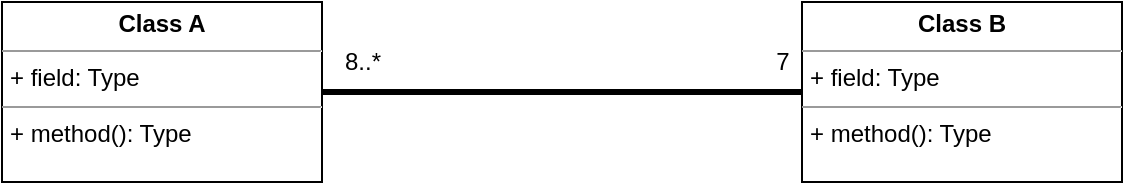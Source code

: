 <mxfile>
    <diagram id="hZXoX30witpWKnPxm7xM" name="Aufgabe_4a">
        <mxGraphModel dx="1022" dy="491" grid="1" gridSize="10" guides="1" tooltips="1" connect="1" arrows="1" fold="1" page="1" pageScale="1" pageWidth="827" pageHeight="1169" math="0" shadow="0">
            <root>
                <mxCell id="0"/>
                <mxCell id="1" parent="0"/>
                <mxCell id="2" value="&lt;p style=&quot;margin: 0px ; margin-top: 4px ; text-align: center&quot;&gt;&lt;b&gt;Class B&lt;br&gt;&lt;/b&gt;&lt;/p&gt;&lt;hr size=&quot;1&quot;&gt;&lt;p style=&quot;margin: 0px ; margin-left: 4px&quot;&gt;+ field: Type&lt;/p&gt;&lt;hr size=&quot;1&quot;&gt;&lt;p style=&quot;margin: 0px ; margin-left: 4px&quot;&gt;+ method(): Type&lt;/p&gt;" style="verticalAlign=top;align=left;overflow=fill;fontSize=12;fontFamily=Helvetica;html=1;" vertex="1" parent="1">
                    <mxGeometry x="470" y="160" width="160" height="90" as="geometry"/>
                </mxCell>
                <mxCell id="3" value="&lt;p style=&quot;margin: 0px ; margin-top: 4px ; text-align: center&quot;&gt;&lt;b&gt;Class A&lt;br&gt;&lt;/b&gt;&lt;/p&gt;&lt;hr size=&quot;1&quot;&gt;&lt;p style=&quot;margin: 0px ; margin-left: 4px&quot;&gt;+ field: Type&lt;/p&gt;&lt;hr size=&quot;1&quot;&gt;&lt;p style=&quot;margin: 0px ; margin-left: 4px&quot;&gt;+ method(): Type&lt;/p&gt;" style="verticalAlign=top;align=left;overflow=fill;fontSize=12;fontFamily=Helvetica;html=1;" vertex="1" parent="1">
                    <mxGeometry x="70" y="160" width="160" height="90" as="geometry"/>
                </mxCell>
                <mxCell id="4" value="" style="endArrow=none;startArrow=none;endFill=0;startFill=0;endSize=8;html=1;verticalAlign=bottom;labelBackgroundColor=none;strokeWidth=3;exitX=1;exitY=0.5;exitDx=0;exitDy=0;entryX=0;entryY=0.5;entryDx=0;entryDy=0;" edge="1" parent="1" source="3" target="2">
                    <mxGeometry width="160" relative="1" as="geometry">
                        <mxPoint x="420" y="250" as="sourcePoint"/>
                        <mxPoint x="580" y="250" as="targetPoint"/>
                    </mxGeometry>
                </mxCell>
                <mxCell id="5" value="7" style="text;html=1;resizable=0;autosize=1;align=center;verticalAlign=middle;points=[];fillColor=none;strokeColor=none;rounded=0;" vertex="1" parent="1">
                    <mxGeometry x="450" y="180" width="20" height="20" as="geometry"/>
                </mxCell>
                <mxCell id="6" value="8..*" style="text;html=1;resizable=0;autosize=1;align=center;verticalAlign=middle;points=[];fillColor=none;strokeColor=none;rounded=0;" vertex="1" parent="1">
                    <mxGeometry x="235" y="180" width="30" height="20" as="geometry"/>
                </mxCell>
            </root>
        </mxGraphModel>
    </diagram>
    <diagram name="Aufgabe_4b" id="0btCZ9MBCmyfxbaQqiU0">
        <mxGraphModel dx="1022" dy="491" grid="1" gridSize="10" guides="1" tooltips="1" connect="1" arrows="1" fold="1" page="1" pageScale="1" pageWidth="827" pageHeight="1169" math="0" shadow="0">
            <root>
                <mxCell id="YtoNY-i3fu7zk_OJVmX3-0"/>
                <mxCell id="YtoNY-i3fu7zk_OJVmX3-1" parent="YtoNY-i3fu7zk_OJVmX3-0"/>
                <mxCell id="YtoNY-i3fu7zk_OJVmX3-2" value="&lt;p style=&quot;margin: 0px ; margin-top: 4px ; text-align: center&quot;&gt;&lt;b&gt;Class D&lt;br&gt;&lt;/b&gt;&lt;/p&gt;&lt;hr size=&quot;1&quot;&gt;&lt;p style=&quot;margin: 0px ; margin-left: 4px&quot;&gt;+ field: Type&lt;/p&gt;&lt;hr size=&quot;1&quot;&gt;&lt;p style=&quot;margin: 0px ; margin-left: 4px&quot;&gt;+ method(): Type&lt;/p&gt;" style="verticalAlign=top;align=left;overflow=fill;fontSize=12;fontFamily=Helvetica;html=1;" vertex="1" parent="YtoNY-i3fu7zk_OJVmX3-1">
                    <mxGeometry x="470" y="160" width="160" height="90" as="geometry"/>
                </mxCell>
                <mxCell id="YtoNY-i3fu7zk_OJVmX3-3" value="&lt;p style=&quot;margin: 0px ; margin-top: 4px ; text-align: center&quot;&gt;&lt;b&gt;Class C&lt;br&gt;&lt;/b&gt;&lt;/p&gt;&lt;hr size=&quot;1&quot;&gt;&lt;p style=&quot;margin: 0px ; margin-left: 4px&quot;&gt;+ field: Type&lt;/p&gt;&lt;hr size=&quot;1&quot;&gt;&lt;p style=&quot;margin: 0px ; margin-left: 4px&quot;&gt;+ method(): Type&lt;/p&gt;" style="verticalAlign=top;align=left;overflow=fill;fontSize=12;fontFamily=Helvetica;html=1;" vertex="1" parent="YtoNY-i3fu7zk_OJVmX3-1">
                    <mxGeometry x="70" y="160" width="160" height="90" as="geometry"/>
                </mxCell>
                <mxCell id="YtoNY-i3fu7zk_OJVmX3-5" value="3..4" style="text;html=1;resizable=0;autosize=1;align=center;verticalAlign=middle;points=[];fillColor=none;strokeColor=none;rounded=0;" vertex="1" parent="YtoNY-i3fu7zk_OJVmX3-1">
                    <mxGeometry x="445" y="180" width="30" height="20" as="geometry"/>
                </mxCell>
                <mxCell id="YtoNY-i3fu7zk_OJVmX3-6" value="1" style="text;html=1;resizable=0;autosize=1;align=center;verticalAlign=middle;points=[];fillColor=none;strokeColor=none;rounded=0;" vertex="1" parent="YtoNY-i3fu7zk_OJVmX3-1">
                    <mxGeometry x="240" y="180" width="20" height="20" as="geometry"/>
                </mxCell>
                <mxCell id="YtoNY-i3fu7zk_OJVmX3-7" value="" style="endArrow=block;startArrow=block;endFill=1;startFill=1;html=1;exitX=1;exitY=0.5;exitDx=0;exitDy=0;entryX=0;entryY=0.5;entryDx=0;entryDy=0;" edge="1" parent="YtoNY-i3fu7zk_OJVmX3-1" source="YtoNY-i3fu7zk_OJVmX3-3" target="YtoNY-i3fu7zk_OJVmX3-2">
                    <mxGeometry width="160" relative="1" as="geometry">
                        <mxPoint x="330" y="250" as="sourcePoint"/>
                        <mxPoint x="490" y="250" as="targetPoint"/>
                    </mxGeometry>
                </mxCell>
            </root>
        </mxGraphModel>
    </diagram>
    <diagram name="Aufgabe_4c" id="3gwLhM3lMPYpca2-1Rpt">
        <mxGraphModel dx="1022" dy="491" grid="1" gridSize="10" guides="1" tooltips="1" connect="1" arrows="1" fold="1" page="1" pageScale="1" pageWidth="827" pageHeight="1169" math="0" shadow="0">
            <root>
                <mxCell id="Kctk4J7ze4qhlkIWveGl-0"/>
                <mxCell id="Kctk4J7ze4qhlkIWveGl-1" parent="Kctk4J7ze4qhlkIWveGl-0"/>
                <mxCell id="Kctk4J7ze4qhlkIWveGl-2" value="&lt;p style=&quot;margin: 0px ; margin-top: 4px ; text-align: center&quot;&gt;&lt;b&gt;Class L&lt;br&gt;&lt;/b&gt;&lt;/p&gt;&lt;hr size=&quot;1&quot;&gt;&lt;p style=&quot;margin: 0px ; margin-left: 4px&quot;&gt;+ field: Type&lt;/p&gt;&lt;hr size=&quot;1&quot;&gt;&lt;p style=&quot;margin: 0px ; margin-left: 4px&quot;&gt;+ method(): Type&lt;/p&gt;" style="verticalAlign=top;align=left;overflow=fill;fontSize=12;fontFamily=Helvetica;html=1;" vertex="1" parent="Kctk4J7ze4qhlkIWveGl-1">
                    <mxGeometry x="470" y="160" width="160" height="90" as="geometry"/>
                </mxCell>
                <mxCell id="Kctk4J7ze4qhlkIWveGl-3" value="&lt;p style=&quot;margin: 0px ; margin-top: 4px ; text-align: center&quot;&gt;&lt;b&gt;Class K&lt;br&gt;&lt;/b&gt;&lt;/p&gt;&lt;hr size=&quot;1&quot;&gt;&lt;p style=&quot;margin: 0px ; margin-left: 4px&quot;&gt;+ field: Type&lt;/p&gt;&lt;hr size=&quot;1&quot;&gt;&lt;p style=&quot;margin: 0px ; margin-left: 4px&quot;&gt;+ method(): Type&lt;/p&gt;" style="verticalAlign=top;align=left;overflow=fill;fontSize=12;fontFamily=Helvetica;html=1;" vertex="1" parent="Kctk4J7ze4qhlkIWveGl-1">
                    <mxGeometry x="70" y="160" width="160" height="90" as="geometry"/>
                </mxCell>
                <mxCell id="m_gi2HLAE13xfgmXwyHO-0" value="" style="endArrow=diamondThin;endFill=1;endSize=24;html=1;entryX=1;entryY=0.5;entryDx=0;entryDy=0;exitX=0;exitY=0.5;exitDx=0;exitDy=0;" edge="1" parent="Kctk4J7ze4qhlkIWveGl-1" source="Kctk4J7ze4qhlkIWveGl-2" target="Kctk4J7ze4qhlkIWveGl-3">
                    <mxGeometry width="160" relative="1" as="geometry">
                        <mxPoint x="330" y="250" as="sourcePoint"/>
                        <mxPoint x="490" y="250" as="targetPoint"/>
                    </mxGeometry>
                </mxCell>
                <mxCell id="m_gi2HLAE13xfgmXwyHO-1" value="&lt;p style=&quot;margin: 0px ; margin-top: 4px ; text-align: center&quot;&gt;&lt;b&gt;Class M&lt;br&gt;&lt;/b&gt;&lt;/p&gt;&lt;hr size=&quot;1&quot;&gt;&lt;p style=&quot;margin: 0px ; margin-left: 4px&quot;&gt;+ field: Type&lt;/p&gt;&lt;hr size=&quot;1&quot;&gt;&lt;p style=&quot;margin: 0px ; margin-left: 4px&quot;&gt;+ method(): Type&lt;/p&gt;" style="verticalAlign=top;align=left;overflow=fill;fontSize=12;fontFamily=Helvetica;html=1;" vertex="1" parent="Kctk4J7ze4qhlkIWveGl-1">
                    <mxGeometry x="280" y="280" width="160" height="90" as="geometry"/>
                </mxCell>
                <mxCell id="m_gi2HLAE13xfgmXwyHO-2" value="" style="endArrow=diamondThin;endFill=0;endSize=24;html=1;exitX=0.5;exitY=0;exitDx=0;exitDy=0;entryX=0.5;entryY=1;entryDx=0;entryDy=0;" edge="1" parent="Kctk4J7ze4qhlkIWveGl-1" source="m_gi2HLAE13xfgmXwyHO-1" target="Kctk4J7ze4qhlkIWveGl-3">
                    <mxGeometry width="160" relative="1" as="geometry">
                        <mxPoint x="330" y="250" as="sourcePoint"/>
                        <mxPoint x="490" y="250" as="targetPoint"/>
                    </mxGeometry>
                </mxCell>
                <mxCell id="m_gi2HLAE13xfgmXwyHO-3" value="&lt;p style=&quot;margin: 0px ; margin-top: 4px ; text-align: center&quot;&gt;&lt;b&gt;Class Y&lt;br&gt;&lt;/b&gt;&lt;/p&gt;&lt;hr size=&quot;1&quot;&gt;&lt;p style=&quot;margin: 0px ; margin-left: 4px&quot;&gt;+ field: Type&lt;/p&gt;&lt;hr size=&quot;1&quot;&gt;&lt;p style=&quot;margin: 0px ; margin-left: 4px&quot;&gt;+ method(): Type&lt;/p&gt;" style="verticalAlign=top;align=left;overflow=fill;fontSize=12;fontFamily=Helvetica;html=1;" vertex="1" parent="Kctk4J7ze4qhlkIWveGl-1">
                    <mxGeometry x="390" y="440" width="160" height="90" as="geometry"/>
                </mxCell>
                <mxCell id="m_gi2HLAE13xfgmXwyHO-4" value="&lt;p style=&quot;margin: 0px ; margin-top: 4px ; text-align: center&quot;&gt;&lt;b&gt;Class X&lt;br&gt;&lt;/b&gt;&lt;/p&gt;&lt;hr size=&quot;1&quot;&gt;&lt;p style=&quot;margin: 0px ; margin-left: 4px&quot;&gt;+ field: Type&lt;/p&gt;&lt;hr size=&quot;1&quot;&gt;&lt;p style=&quot;margin: 0px ; margin-left: 4px&quot;&gt;+ method(): Type&lt;/p&gt;" style="verticalAlign=top;align=left;overflow=fill;fontSize=12;fontFamily=Helvetica;html=1;" vertex="1" parent="Kctk4J7ze4qhlkIWveGl-1">
                    <mxGeometry x="170" y="440" width="160" height="90" as="geometry"/>
                </mxCell>
                <mxCell id="m_gi2HLAE13xfgmXwyHO-5" value="Extends" style="endArrow=block;endSize=16;endFill=0;html=1;exitX=0.75;exitY=0;exitDx=0;exitDy=0;entryX=0;entryY=1;entryDx=0;entryDy=0;" edge="1" parent="Kctk4J7ze4qhlkIWveGl-1" source="m_gi2HLAE13xfgmXwyHO-4" target="m_gi2HLAE13xfgmXwyHO-1">
                    <mxGeometry width="160" relative="1" as="geometry">
                        <mxPoint x="330" y="300" as="sourcePoint"/>
                        <mxPoint x="490" y="300" as="targetPoint"/>
                    </mxGeometry>
                </mxCell>
                <mxCell id="m_gi2HLAE13xfgmXwyHO-6" value="Extends" style="endArrow=block;endSize=16;endFill=0;html=1;exitX=0.25;exitY=0;exitDx=0;exitDy=0;entryX=1;entryY=1;entryDx=0;entryDy=0;" edge="1" parent="Kctk4J7ze4qhlkIWveGl-1" source="m_gi2HLAE13xfgmXwyHO-3" target="m_gi2HLAE13xfgmXwyHO-1">
                    <mxGeometry width="160" relative="1" as="geometry">
                        <mxPoint x="300" y="450" as="sourcePoint"/>
                        <mxPoint x="290" y="380" as="targetPoint"/>
                    </mxGeometry>
                </mxCell>
            </root>
        </mxGraphModel>
    </diagram>
</mxfile>